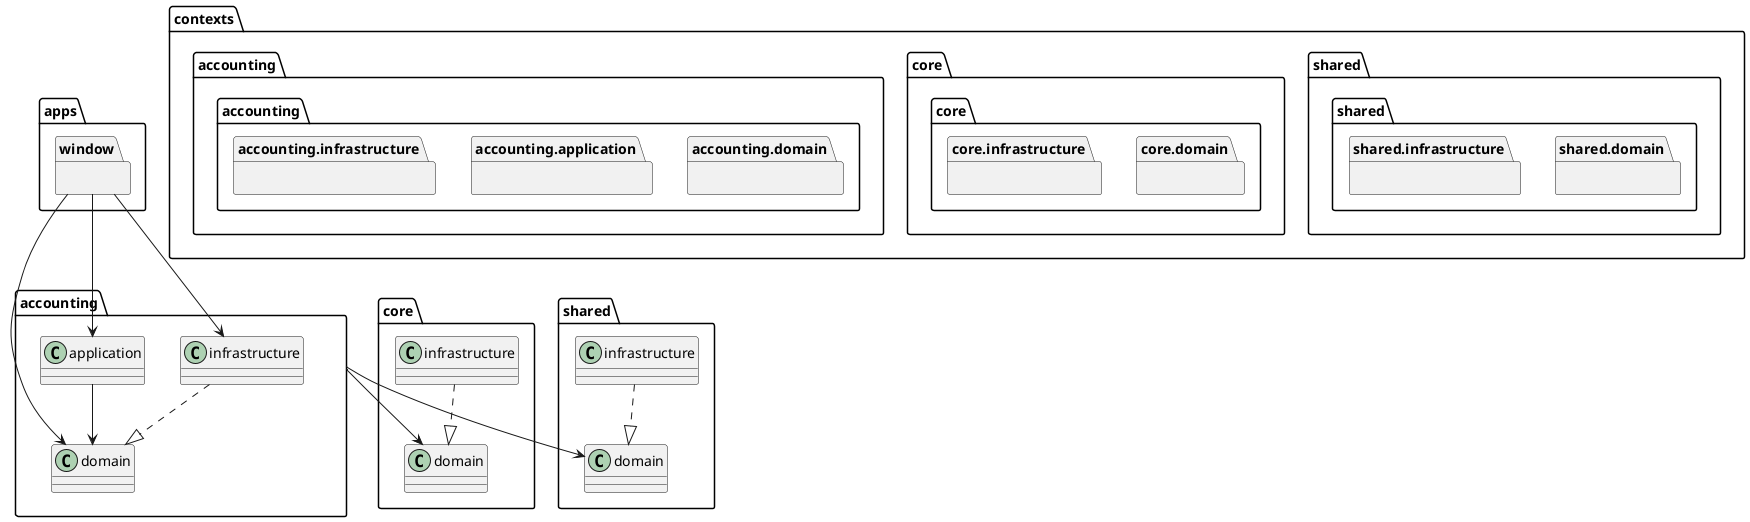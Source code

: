 @startuml
package apps {
  package window{}
}

package contexts {
   package shared{
    package shared.domain{}
    package shared.infrastructure{}
  }
  package core{
    package core.domain{}
    package core.infrastructure{}
  }

  package accounting{
    package accounting.domain{}
    package accounting.application{}
    package accounting.infrastructure{}
  }
}

window --> accounting.infrastructure
window --> accounting.application
window --> accounting.domain
accounting.application --> accounting.domain
accounting.infrastructure ..|> accounting.domain

accounting --> core.domain
accounting --> shared.domain

core.infrastructure ..|> core.domain
shared.infrastructure ..|> shared.domain

@enduml